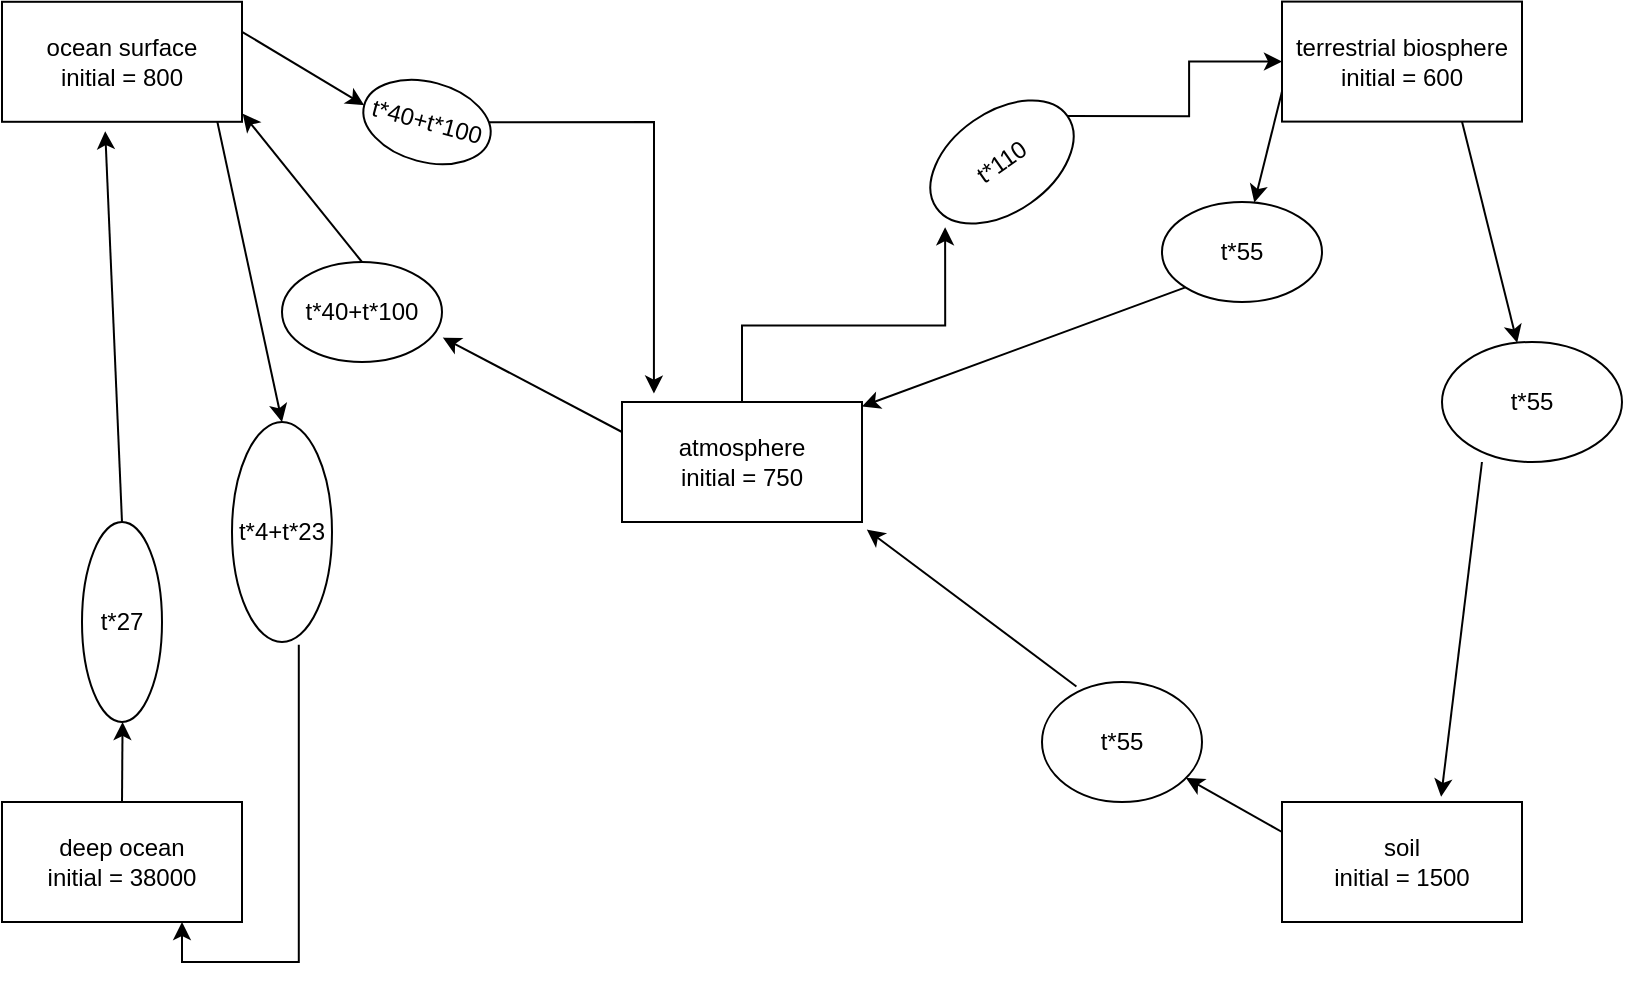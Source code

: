 <mxfile version="12.1.3" type="device" pages="1"><diagram id="zY-cduA_lJtj9imY93NC" name="Page-1"><mxGraphModel dx="1476" dy="552" grid="1" gridSize="10" guides="1" tooltips="1" connect="1" arrows="1" fold="1" page="1" pageScale="1" pageWidth="850" pageHeight="1100" math="0" shadow="0"><root><mxCell id="0"/><mxCell id="1" parent="0"/><mxCell id="51zh5-96-iQbmgytyGq7-1" value="&lt;span style=&quot;text-align: left&quot;&gt;ocean surface&lt;br&gt;initial = 800&lt;br&gt;&lt;/span&gt;" style="rounded=0;whiteSpace=wrap;html=1;" parent="1" vertex="1"><mxGeometry x="40" y="39.9" width="120" height="60" as="geometry"/></mxCell><mxCell id="51zh5-96-iQbmgytyGq7-3" value="&lt;span style=&quot;text-align: left&quot;&gt;deep ocean&lt;br&gt;initial = 38000&lt;br&gt;&lt;/span&gt;" style="rounded=0;whiteSpace=wrap;html=1;" parent="1" vertex="1"><mxGeometry x="40" y="440" width="120" height="60" as="geometry"/></mxCell><mxCell id="51zh5-96-iQbmgytyGq7-4" value="&lt;span style=&quot;text-align: left&quot;&gt;terrestrial biosphere&lt;br&gt;initial = 600&lt;br&gt;&lt;/span&gt;" style="rounded=0;whiteSpace=wrap;html=1;" parent="1" vertex="1"><mxGeometry x="680" y="39.8" width="120" height="60" as="geometry"/></mxCell><mxCell id="51zh5-96-iQbmgytyGq7-5" value="soil&lt;br&gt;initial = 1500" style="rounded=0;whiteSpace=wrap;html=1;" parent="1" vertex="1"><mxGeometry x="680" y="440" width="120" height="60" as="geometry"/></mxCell><mxCell id="51zh5-96-iQbmgytyGq7-6" value="&lt;span style=&quot;font-size: 11.0pt ; line-height: 115% ; font-family: &amp;#34;calibri&amp;#34; , &amp;#34;sans-serif&amp;#34;&quot;&gt;atmosphere&lt;/span&gt;" style="text;html=1;strokeColor=none;fillColor=none;align=center;verticalAlign=middle;whiteSpace=wrap;rounded=0;" parent="1" vertex="1"><mxGeometry x="380" y="250" width="40" height="20" as="geometry"/></mxCell><mxCell id="51zh5-96-iQbmgytyGq7-53" style="edgeStyle=orthogonalEdgeStyle;rounded=0;orthogonalLoop=1;jettySize=auto;html=1;exitX=0.5;exitY=0;exitDx=0;exitDy=0;entryX=-0.025;entryY=0.708;entryDx=0;entryDy=0;entryPerimeter=0;" parent="1" source="51zh5-96-iQbmgytyGq7-9" target="51zh5-96-iQbmgytyGq7-18" edge="1"><mxGeometry relative="1" as="geometry"/></mxCell><mxCell id="51zh5-96-iQbmgytyGq7-9" value="&lt;span style=&quot;text-align: left&quot;&gt;atmosphere&lt;br&gt;initial = 750&lt;br&gt;&lt;/span&gt;" style="rounded=0;whiteSpace=wrap;html=1;" parent="1" vertex="1"><mxGeometry x="350" y="240" width="120" height="60" as="geometry"/></mxCell><mxCell id="51zh5-96-iQbmgytyGq7-54" style="edgeStyle=orthogonalEdgeStyle;rounded=0;orthogonalLoop=1;jettySize=auto;html=1;exitX=1;exitY=0.5;exitDx=0;exitDy=0;" parent="1" source="51zh5-96-iQbmgytyGq7-18" target="51zh5-96-iQbmgytyGq7-4" edge="1"><mxGeometry relative="1" as="geometry"/></mxCell><mxCell id="51zh5-96-iQbmgytyGq7-18" value="t*110" style="ellipse;whiteSpace=wrap;html=1;rotation=-35;" parent="1" vertex="1"><mxGeometry x="500" y="95" width="80" height="50" as="geometry"/></mxCell><mxCell id="51zh5-96-iQbmgytyGq7-24" value="t*40+t*100" style="ellipse;whiteSpace=wrap;html=1;" parent="1" vertex="1"><mxGeometry x="180" y="170" width="80" height="50" as="geometry"/></mxCell><mxCell id="51zh5-96-iQbmgytyGq7-28" value="" style="endArrow=classic;html=1;exitX=0;exitY=0.25;exitDx=0;exitDy=0;entryX=1.005;entryY=0.756;entryDx=0;entryDy=0;entryPerimeter=0;" parent="1" source="51zh5-96-iQbmgytyGq7-9" target="51zh5-96-iQbmgytyGq7-24" edge="1"><mxGeometry width="50" height="50" relative="1" as="geometry"><mxPoint x="250" y="260" as="sourcePoint"/><mxPoint x="300" y="210" as="targetPoint"/></mxGeometry></mxCell><mxCell id="51zh5-96-iQbmgytyGq7-29" value="" style="endArrow=classic;html=1;exitX=0.5;exitY=0;exitDx=0;exitDy=0;entryX=1.003;entryY=0.932;entryDx=0;entryDy=0;entryPerimeter=0;" parent="1" source="51zh5-96-iQbmgytyGq7-24" target="51zh5-96-iQbmgytyGq7-1" edge="1"><mxGeometry width="50" height="50" relative="1" as="geometry"><mxPoint x="150" y="140" as="sourcePoint"/><mxPoint x="200" y="90" as="targetPoint"/></mxGeometry></mxCell><mxCell id="51zh5-96-iQbmgytyGq7-30" value="" style="endArrow=classic;html=1;exitX=0;exitY=0.75;exitDx=0;exitDy=0;" parent="1" source="51zh5-96-iQbmgytyGq7-4" target="51zh5-96-iQbmgytyGq7-31" edge="1"><mxGeometry width="50" height="50" relative="1" as="geometry"><mxPoint x="40" y="570" as="sourcePoint"/><mxPoint x="640" y="180" as="targetPoint"/></mxGeometry></mxCell><mxCell id="51zh5-96-iQbmgytyGq7-31" value="t*55" style="ellipse;whiteSpace=wrap;html=1;" parent="1" vertex="1"><mxGeometry x="620" y="140" width="80" height="50" as="geometry"/></mxCell><mxCell id="51zh5-96-iQbmgytyGq7-32" value="" style="endArrow=classic;html=1;exitX=0;exitY=1;exitDx=0;exitDy=0;entryX=1;entryY=0.037;entryDx=0;entryDy=0;entryPerimeter=0;" parent="1" source="51zh5-96-iQbmgytyGq7-31" target="51zh5-96-iQbmgytyGq7-9" edge="1"><mxGeometry width="50" height="50" relative="1" as="geometry"><mxPoint x="40" y="570" as="sourcePoint"/><mxPoint x="90" y="520" as="targetPoint"/></mxGeometry></mxCell><mxCell id="51zh5-96-iQbmgytyGq7-33" value="" style="endArrow=classic;html=1;exitX=0.75;exitY=1;exitDx=0;exitDy=0;" parent="1" source="51zh5-96-iQbmgytyGq7-4" target="51zh5-96-iQbmgytyGq7-34" edge="1"><mxGeometry width="50" height="50" relative="1" as="geometry"><mxPoint x="770" y="10" as="sourcePoint"/><mxPoint x="790" y="250" as="targetPoint"/></mxGeometry></mxCell><mxCell id="51zh5-96-iQbmgytyGq7-34" value="t*55" style="ellipse;whiteSpace=wrap;html=1;" parent="1" vertex="1"><mxGeometry x="760" y="210" width="90" height="60" as="geometry"/></mxCell><mxCell id="51zh5-96-iQbmgytyGq7-35" value="" style="endArrow=classic;html=1;exitX=0.222;exitY=1;exitDx=0;exitDy=0;exitPerimeter=0;entryX=0.663;entryY=-0.043;entryDx=0;entryDy=0;entryPerimeter=0;" parent="1" source="51zh5-96-iQbmgytyGq7-34" target="51zh5-96-iQbmgytyGq7-5" edge="1"><mxGeometry width="50" height="50" relative="1" as="geometry"><mxPoint x="670" y="300" as="sourcePoint"/><mxPoint x="720" y="250" as="targetPoint"/></mxGeometry></mxCell><mxCell id="51zh5-96-iQbmgytyGq7-37" value="" style="endArrow=classic;html=1;exitX=0;exitY=0.25;exitDx=0;exitDy=0;" parent="1" source="51zh5-96-iQbmgytyGq7-5" target="51zh5-96-iQbmgytyGq7-38" edge="1"><mxGeometry width="50" height="50" relative="1" as="geometry"><mxPoint x="40" y="570" as="sourcePoint"/><mxPoint x="580" y="420" as="targetPoint"/></mxGeometry></mxCell><mxCell id="51zh5-96-iQbmgytyGq7-38" value="t*55" style="ellipse;whiteSpace=wrap;html=1;" parent="1" vertex="1"><mxGeometry x="560" y="380" width="80" height="60" as="geometry"/></mxCell><mxCell id="51zh5-96-iQbmgytyGq7-39" value="" style="endArrow=classic;html=1;exitX=0.215;exitY=0.037;exitDx=0;exitDy=0;exitPerimeter=0;entryX=1.02;entryY=1.063;entryDx=0;entryDy=0;entryPerimeter=0;" parent="1" source="51zh5-96-iQbmgytyGq7-38" target="51zh5-96-iQbmgytyGq7-9" edge="1"><mxGeometry width="50" height="50" relative="1" as="geometry"><mxPoint x="490" y="390" as="sourcePoint"/><mxPoint x="540" y="340" as="targetPoint"/></mxGeometry></mxCell><mxCell id="51zh5-96-iQbmgytyGq7-41" value="" style="endArrow=classic;html=1;exitX=0.5;exitY=0;exitDx=0;exitDy=0;" parent="1" source="51zh5-96-iQbmgytyGq7-3" target="51zh5-96-iQbmgytyGq7-42" edge="1"><mxGeometry width="50" height="50" relative="1" as="geometry"><mxPoint x="250" y="330" as="sourcePoint"/><mxPoint x="80" y="330" as="targetPoint"/></mxGeometry></mxCell><mxCell id="51zh5-96-iQbmgytyGq7-42" value="t*27" style="ellipse;whiteSpace=wrap;html=1;direction=south;" parent="1" vertex="1"><mxGeometry x="80" y="300" width="40" height="100" as="geometry"/></mxCell><mxCell id="51zh5-96-iQbmgytyGq7-43" value="" style="endArrow=classic;html=1;entryX=0.43;entryY=1.078;entryDx=0;entryDy=0;entryPerimeter=0;" parent="1" target="51zh5-96-iQbmgytyGq7-1" edge="1"><mxGeometry width="50" height="50" relative="1" as="geometry"><mxPoint x="100" y="300" as="sourcePoint"/><mxPoint x="90" y="120" as="targetPoint"/><Array as="points"><mxPoint x="100" y="300"/></Array></mxGeometry></mxCell><mxCell id="51zh5-96-iQbmgytyGq7-46" value="" style="endArrow=classic;html=1;exitX=1;exitY=0.25;exitDx=0;exitDy=0;entryX=0;entryY=0.5;entryDx=0;entryDy=0;" parent="1" source="51zh5-96-iQbmgytyGq7-1" target="51zh5-96-iQbmgytyGq7-47" edge="1"><mxGeometry width="50" height="50" relative="1" as="geometry"><mxPoint x="210" y="60" as="sourcePoint"/><mxPoint x="210" y="86" as="targetPoint"/></mxGeometry></mxCell><mxCell id="51zh5-96-iQbmgytyGq7-48" style="edgeStyle=orthogonalEdgeStyle;rounded=0;orthogonalLoop=1;jettySize=auto;html=1;entryX=0.133;entryY=-0.07;entryDx=0;entryDy=0;entryPerimeter=0;" parent="1" source="51zh5-96-iQbmgytyGq7-47" target="51zh5-96-iQbmgytyGq7-9" edge="1"><mxGeometry relative="1" as="geometry"><mxPoint x="360" y="230" as="targetPoint"/></mxGeometry></mxCell><mxCell id="51zh5-96-iQbmgytyGq7-47" value="t*40+t*100" style="ellipse;whiteSpace=wrap;html=1;rotation=15;" parent="1" vertex="1"><mxGeometry x="220" y="80" width="65" height="40" as="geometry"/></mxCell><mxCell id="51zh5-96-iQbmgytyGq7-49" value="" style="endArrow=classic;html=1;exitX=0.897;exitY=0.998;exitDx=0;exitDy=0;exitPerimeter=0;entryX=0.5;entryY=0;entryDx=0;entryDy=0;" parent="1" source="51zh5-96-iQbmgytyGq7-1" target="VYqam2lSbMj1YKAWYzGY-1" edge="1"><mxGeometry width="50" height="50" relative="1" as="geometry"><mxPoint x="40" y="570" as="sourcePoint"/><mxPoint x="178.506" y="252.53" as="targetPoint"/></mxGeometry></mxCell><mxCell id="51zh5-96-iQbmgytyGq7-55" style="edgeStyle=orthogonalEdgeStyle;rounded=0;orthogonalLoop=1;jettySize=auto;html=1;exitX=0.668;exitY=1.013;exitDx=0;exitDy=0;entryX=0.75;entryY=1;entryDx=0;entryDy=0;exitPerimeter=0;" parent="1" source="VYqam2lSbMj1YKAWYzGY-1" target="51zh5-96-iQbmgytyGq7-3" edge="1"><mxGeometry relative="1" as="geometry"><mxPoint x="190" y="370" as="sourcePoint"/></mxGeometry></mxCell><mxCell id="VYqam2lSbMj1YKAWYzGY-1" value="t*4+t*23" style="ellipse;whiteSpace=wrap;html=1;" vertex="1" parent="1"><mxGeometry x="155" y="250" width="50" height="110" as="geometry"/></mxCell></root></mxGraphModel></diagram></mxfile>